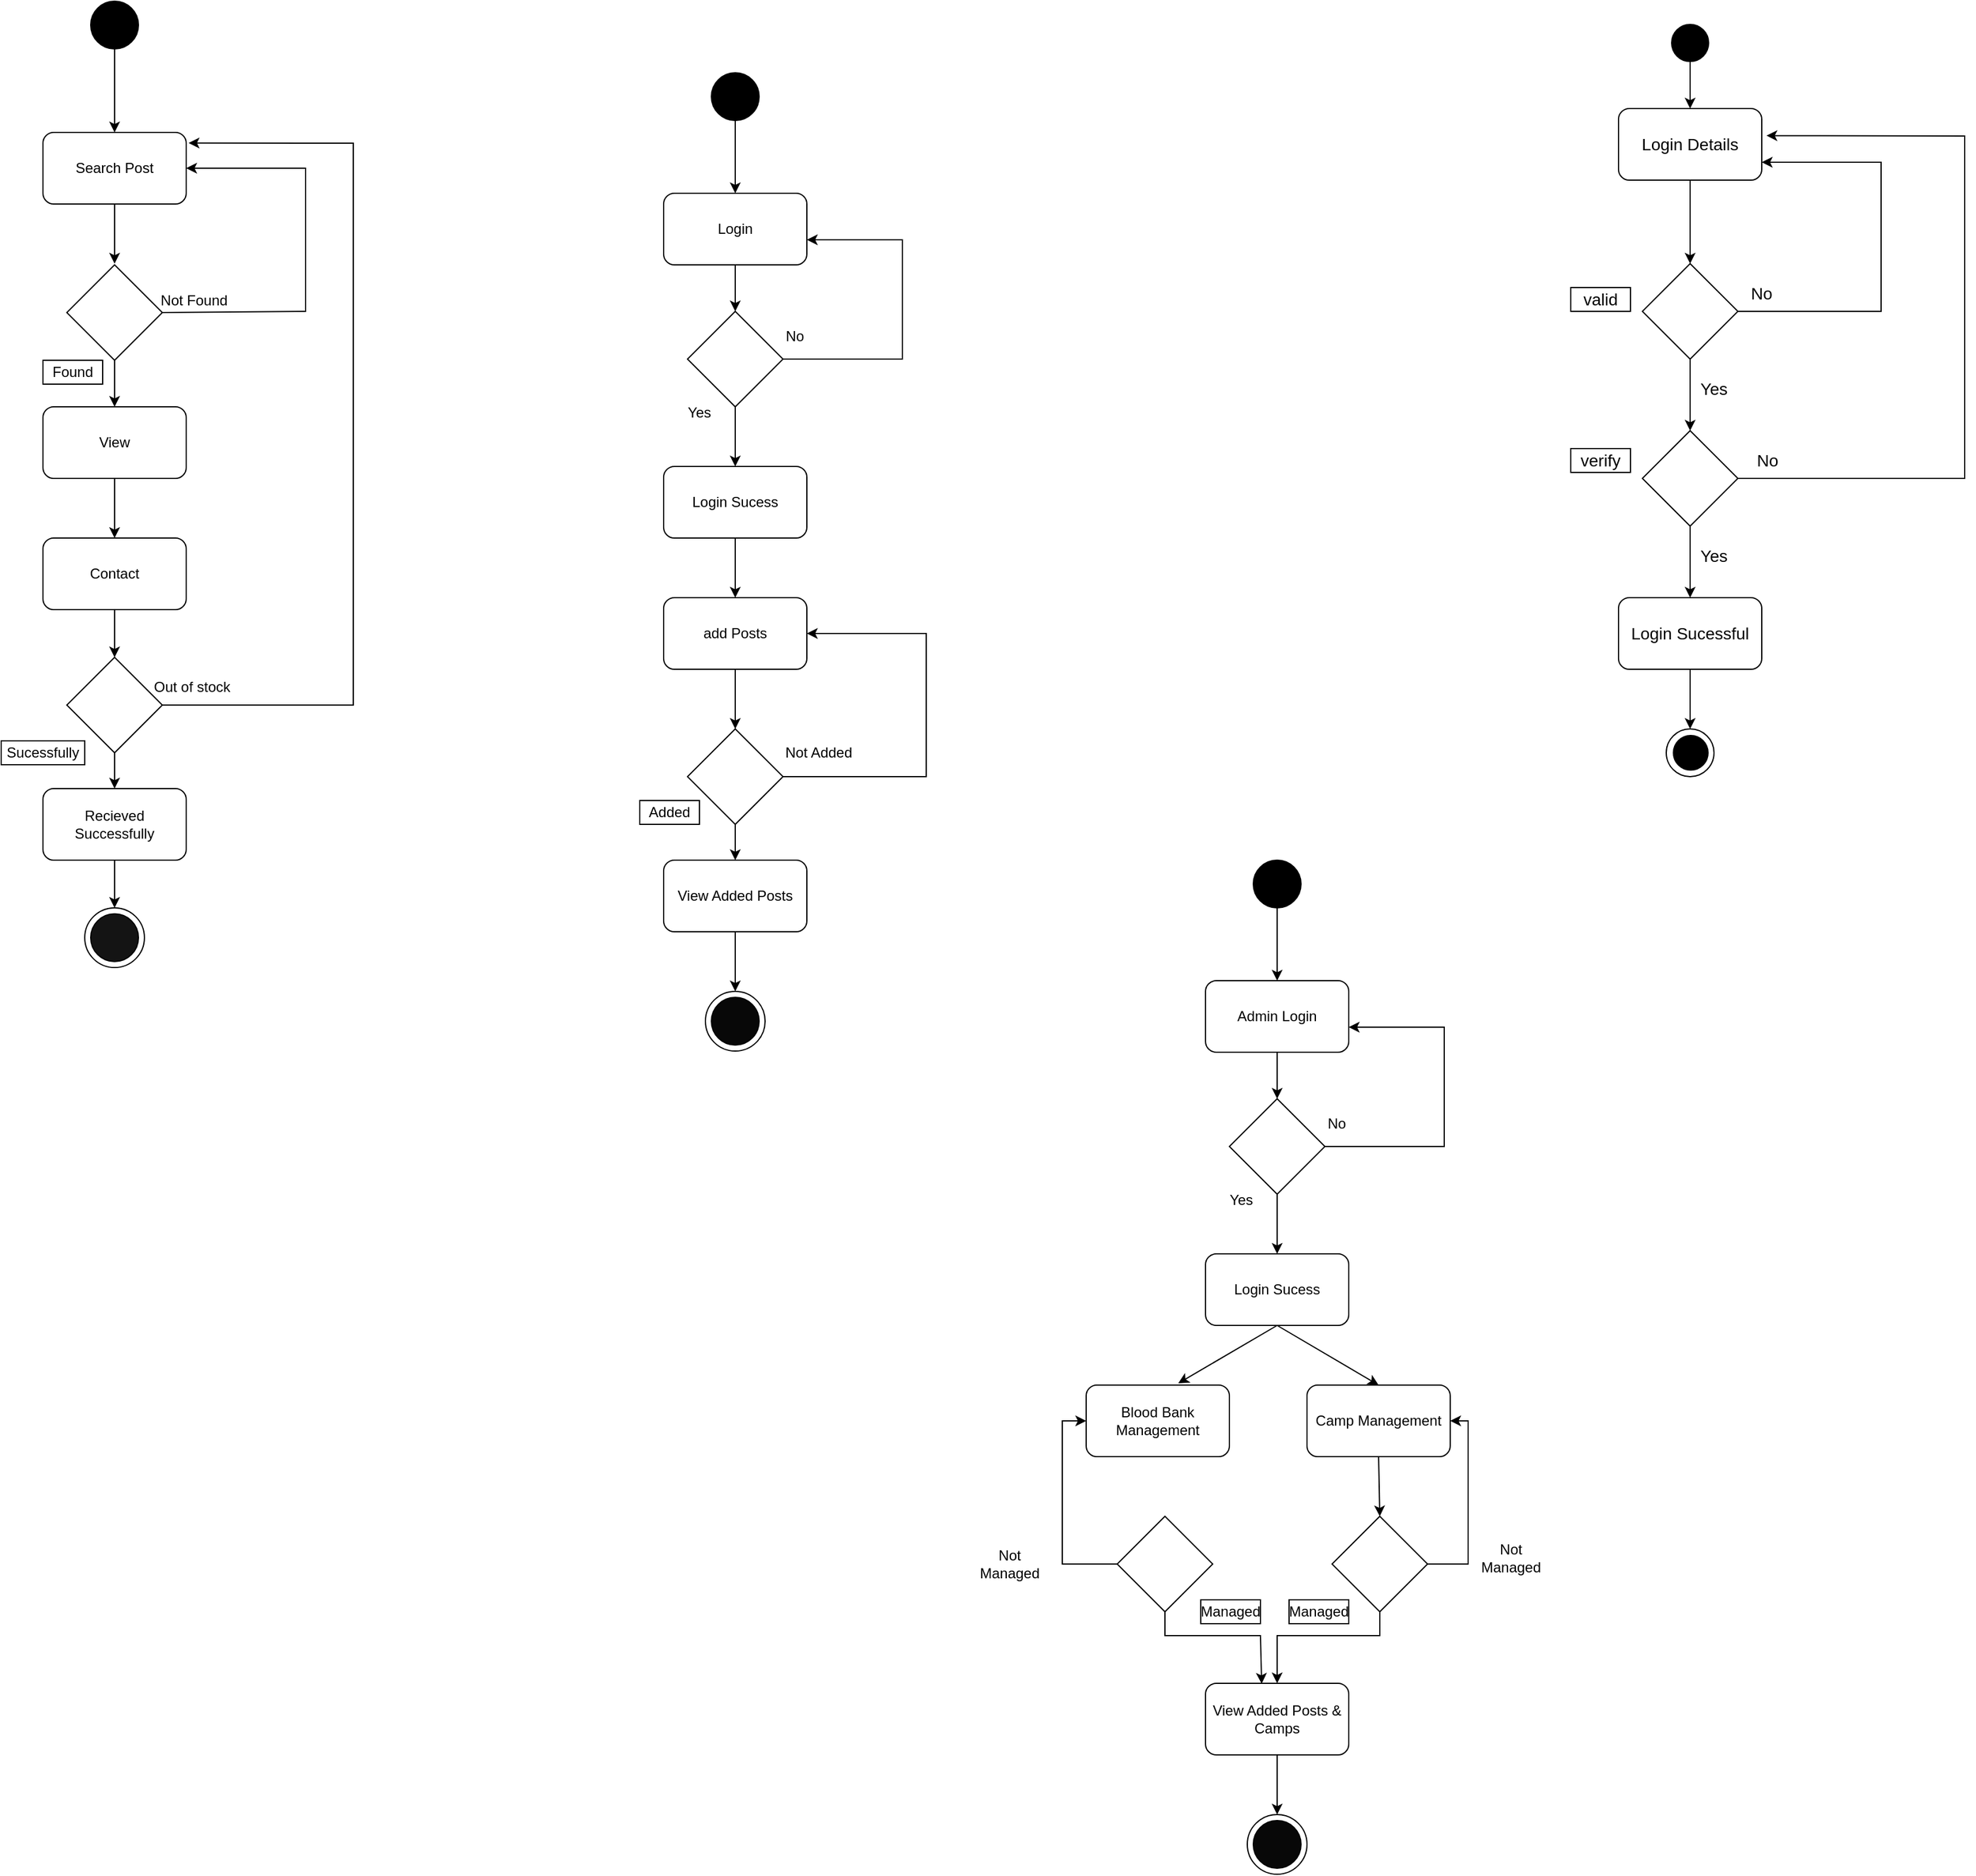 <mxfile version="21.6.5" type="device">
  <diagram name="Page-1" id="GcflGm3B8skS_2FgaHAI">
    <mxGraphModel dx="2987" dy="121" grid="1" gridSize="10" guides="1" tooltips="1" connect="1" arrows="1" fold="1" page="1" pageScale="1" pageWidth="827" pageHeight="1169" math="0" shadow="0">
      <root>
        <mxCell id="0" />
        <mxCell id="1" parent="0" />
        <mxCell id="UKy-RAXXKTXEw6ujRn6q-1" value="&lt;font style=&quot;font-size: 14px;&quot;&gt;Login Details&lt;/font&gt;" style="rounded=1;whiteSpace=wrap;html=1;" parent="1" vertex="1">
          <mxGeometry x="780" y="1750" width="120" height="60" as="geometry" />
        </mxCell>
        <mxCell id="UKy-RAXXKTXEw6ujRn6q-2" value="" style="rhombus;whiteSpace=wrap;html=1;" parent="1" vertex="1">
          <mxGeometry x="800" y="1880" width="80" height="80" as="geometry" />
        </mxCell>
        <mxCell id="UKy-RAXXKTXEw6ujRn6q-3" value="" style="rhombus;whiteSpace=wrap;html=1;" parent="1" vertex="1">
          <mxGeometry x="800" y="2020" width="80" height="80" as="geometry" />
        </mxCell>
        <mxCell id="UKy-RAXXKTXEw6ujRn6q-4" value="&lt;font style=&quot;font-size: 14px;&quot;&gt;Login Sucessful&lt;/font&gt;" style="rounded=1;whiteSpace=wrap;html=1;" parent="1" vertex="1">
          <mxGeometry x="780" y="2160" width="120" height="60" as="geometry" />
        </mxCell>
        <mxCell id="UKy-RAXXKTXEw6ujRn6q-5" value="" style="strokeWidth=2;html=1;shape=mxgraph.flowchart.start_2;whiteSpace=wrap;fillColor=#000000;" parent="1" vertex="1">
          <mxGeometry x="825" y="1680" width="30" height="30" as="geometry" />
        </mxCell>
        <mxCell id="UKy-RAXXKTXEw6ujRn6q-6" value="" style="endArrow=classic;html=1;rounded=0;exitX=0.5;exitY=1;exitDx=0;exitDy=0;exitPerimeter=0;entryX=0.5;entryY=0;entryDx=0;entryDy=0;" parent="1" source="UKy-RAXXKTXEw6ujRn6q-5" target="UKy-RAXXKTXEw6ujRn6q-1" edge="1">
          <mxGeometry width="50" height="50" relative="1" as="geometry">
            <mxPoint x="760" y="1910" as="sourcePoint" />
            <mxPoint x="810" y="1860" as="targetPoint" />
          </mxGeometry>
        </mxCell>
        <mxCell id="UKy-RAXXKTXEw6ujRn6q-7" value="" style="endArrow=classic;html=1;rounded=0;exitX=0.5;exitY=1;exitDx=0;exitDy=0;entryX=0.5;entryY=0;entryDx=0;entryDy=0;" parent="1" source="UKy-RAXXKTXEw6ujRn6q-1" target="UKy-RAXXKTXEw6ujRn6q-2" edge="1">
          <mxGeometry width="50" height="50" relative="1" as="geometry">
            <mxPoint x="760" y="1870" as="sourcePoint" />
            <mxPoint x="810" y="1820" as="targetPoint" />
          </mxGeometry>
        </mxCell>
        <mxCell id="UKy-RAXXKTXEw6ujRn6q-8" value="" style="endArrow=classic;html=1;rounded=0;exitX=0.5;exitY=1;exitDx=0;exitDy=0;entryX=0.5;entryY=0;entryDx=0;entryDy=0;" parent="1" source="UKy-RAXXKTXEw6ujRn6q-2" target="UKy-RAXXKTXEw6ujRn6q-3" edge="1">
          <mxGeometry width="50" height="50" relative="1" as="geometry">
            <mxPoint x="760" y="1870" as="sourcePoint" />
            <mxPoint x="810" y="1820" as="targetPoint" />
          </mxGeometry>
        </mxCell>
        <mxCell id="UKy-RAXXKTXEw6ujRn6q-9" value="" style="endArrow=classic;html=1;rounded=0;entryX=0.5;entryY=0;entryDx=0;entryDy=0;exitX=0.5;exitY=1;exitDx=0;exitDy=0;" parent="1" source="UKy-RAXXKTXEw6ujRn6q-3" target="UKy-RAXXKTXEw6ujRn6q-4" edge="1">
          <mxGeometry width="50" height="50" relative="1" as="geometry">
            <mxPoint x="760" y="2080" as="sourcePoint" />
            <mxPoint x="810" y="2030" as="targetPoint" />
          </mxGeometry>
        </mxCell>
        <mxCell id="UKy-RAXXKTXEw6ujRn6q-10" value="" style="ellipse;whiteSpace=wrap;html=1;aspect=fixed;" parent="1" vertex="1">
          <mxGeometry x="820" y="2270" width="40" height="40" as="geometry" />
        </mxCell>
        <mxCell id="UKy-RAXXKTXEw6ujRn6q-11" value="" style="endArrow=classic;html=1;rounded=0;exitX=0.5;exitY=1;exitDx=0;exitDy=0;entryX=0.5;entryY=0;entryDx=0;entryDy=0;" parent="1" source="UKy-RAXXKTXEw6ujRn6q-4" target="UKy-RAXXKTXEw6ujRn6q-10" edge="1">
          <mxGeometry width="50" height="50" relative="1" as="geometry">
            <mxPoint x="1100" y="2230" as="sourcePoint" />
            <mxPoint x="1150" y="2180" as="targetPoint" />
          </mxGeometry>
        </mxCell>
        <mxCell id="UKy-RAXXKTXEw6ujRn6q-12" value="" style="ellipse;shape=doubleEllipse;whiteSpace=wrap;html=1;aspect=fixed;fillColor=#000000;" parent="1" vertex="1">
          <mxGeometry x="826" y="2275.5" width="29" height="29" as="geometry" />
        </mxCell>
        <mxCell id="UKy-RAXXKTXEw6ujRn6q-13" value="&lt;font style=&quot;font-size: 14px;&quot;&gt;No&lt;/font&gt;" style="text;html=1;strokeColor=none;fillColor=none;align=center;verticalAlign=middle;whiteSpace=wrap;rounded=0;" parent="1" vertex="1">
          <mxGeometry x="870" y="1890" width="60" height="30" as="geometry" />
        </mxCell>
        <mxCell id="UKy-RAXXKTXEw6ujRn6q-14" value="&lt;font style=&quot;font-size: 14px;&quot;&gt;No&lt;/font&gt;" style="text;html=1;strokeColor=none;fillColor=none;align=center;verticalAlign=middle;whiteSpace=wrap;rounded=0;" parent="1" vertex="1">
          <mxGeometry x="875" y="2030" width="60" height="30" as="geometry" />
        </mxCell>
        <mxCell id="UKy-RAXXKTXEw6ujRn6q-15" value="&lt;font style=&quot;font-size: 14px;&quot;&gt;Yes&lt;/font&gt;" style="text;html=1;strokeColor=none;fillColor=none;align=center;verticalAlign=middle;whiteSpace=wrap;rounded=0;" parent="1" vertex="1">
          <mxGeometry x="830" y="2110" width="60" height="30" as="geometry" />
        </mxCell>
        <mxCell id="UKy-RAXXKTXEw6ujRn6q-16" value="" style="endArrow=classic;html=1;rounded=0;exitX=1;exitY=0.5;exitDx=0;exitDy=0;entryX=1;entryY=0.75;entryDx=0;entryDy=0;" parent="1" source="UKy-RAXXKTXEw6ujRn6q-2" target="UKy-RAXXKTXEw6ujRn6q-1" edge="1">
          <mxGeometry width="50" height="50" relative="1" as="geometry">
            <mxPoint x="1020" y="1950" as="sourcePoint" />
            <mxPoint x="900" y="1780" as="targetPoint" />
            <Array as="points">
              <mxPoint x="1000" y="1920" />
              <mxPoint x="1000" y="1795" />
            </Array>
          </mxGeometry>
        </mxCell>
        <mxCell id="UKy-RAXXKTXEw6ujRn6q-17" value="" style="endArrow=classic;html=1;rounded=0;exitX=1;exitY=0.5;exitDx=0;exitDy=0;entryX=1.033;entryY=0.378;entryDx=0;entryDy=0;entryPerimeter=0;" parent="1" source="UKy-RAXXKTXEw6ujRn6q-3" target="UKy-RAXXKTXEw6ujRn6q-1" edge="1">
          <mxGeometry width="50" height="50" relative="1" as="geometry">
            <mxPoint x="1020" y="1950" as="sourcePoint" />
            <mxPoint x="1070" y="1760" as="targetPoint" />
            <Array as="points">
              <mxPoint x="1070" y="2060" />
              <mxPoint x="1070" y="1773" />
            </Array>
          </mxGeometry>
        </mxCell>
        <mxCell id="UKy-RAXXKTXEw6ujRn6q-18" value="&lt;font style=&quot;font-size: 14px;&quot;&gt;verify&lt;/font&gt;" style="rounded=0;whiteSpace=wrap;html=1;" parent="1" vertex="1">
          <mxGeometry x="740" y="2035" width="50" height="20" as="geometry" />
        </mxCell>
        <mxCell id="UKy-RAXXKTXEw6ujRn6q-19" style="edgeStyle=orthogonalEdgeStyle;rounded=0;orthogonalLoop=1;jettySize=auto;html=1;exitX=0.5;exitY=1;exitDx=0;exitDy=0;" parent="1" edge="1">
          <mxGeometry relative="1" as="geometry">
            <mxPoint x="765" y="1920" as="sourcePoint" />
            <mxPoint x="765" y="1920" as="targetPoint" />
          </mxGeometry>
        </mxCell>
        <mxCell id="UKy-RAXXKTXEw6ujRn6q-20" value="&lt;font style=&quot;font-size: 14px;&quot;&gt;valid&lt;/font&gt;" style="rounded=0;whiteSpace=wrap;html=1;" parent="1" vertex="1">
          <mxGeometry x="740" y="1900" width="50" height="20" as="geometry" />
        </mxCell>
        <mxCell id="UKy-RAXXKTXEw6ujRn6q-21" value="&lt;font style=&quot;font-size: 14px;&quot;&gt;Yes&lt;/font&gt;" style="text;html=1;strokeColor=none;fillColor=none;align=center;verticalAlign=middle;whiteSpace=wrap;rounded=0;" parent="1" vertex="1">
          <mxGeometry x="830" y="1970" width="60" height="30" as="geometry" />
        </mxCell>
        <mxCell id="UKy-RAXXKTXEw6ujRn6q-22" value="" style="ellipse;whiteSpace=wrap;html=1;aspect=fixed;fillColor=#000000;" parent="1" vertex="1">
          <mxGeometry x="-500" y="1660" width="40" height="40" as="geometry" />
        </mxCell>
        <mxCell id="UKy-RAXXKTXEw6ujRn6q-23" value="Search Post" style="rounded=1;whiteSpace=wrap;html=1;" parent="1" vertex="1">
          <mxGeometry x="-540" y="1770" width="120" height="60" as="geometry" />
        </mxCell>
        <mxCell id="UKy-RAXXKTXEw6ujRn6q-24" value="" style="rhombus;whiteSpace=wrap;html=1;" parent="1" vertex="1">
          <mxGeometry x="-520" y="1881" width="80" height="80" as="geometry" />
        </mxCell>
        <mxCell id="UKy-RAXXKTXEw6ujRn6q-25" value="View" style="rounded=1;whiteSpace=wrap;html=1;" parent="1" vertex="1">
          <mxGeometry x="-540" y="2000" width="120" height="60" as="geometry" />
        </mxCell>
        <mxCell id="UKy-RAXXKTXEw6ujRn6q-26" value="Recieved Successfully" style="rounded=1;whiteSpace=wrap;html=1;" parent="1" vertex="1">
          <mxGeometry x="-540" y="2320" width="120" height="60" as="geometry" />
        </mxCell>
        <mxCell id="UKy-RAXXKTXEw6ujRn6q-27" value="" style="endArrow=classic;html=1;rounded=0;exitX=0.5;exitY=1;exitDx=0;exitDy=0;entryX=0.5;entryY=0;entryDx=0;entryDy=0;entryPerimeter=0;" parent="1" source="UKy-RAXXKTXEw6ujRn6q-22" target="UKy-RAXXKTXEw6ujRn6q-23" edge="1">
          <mxGeometry width="50" height="50" relative="1" as="geometry">
            <mxPoint x="-330" y="1890" as="sourcePoint" />
            <mxPoint x="-280" y="1840" as="targetPoint" />
          </mxGeometry>
        </mxCell>
        <mxCell id="UKy-RAXXKTXEw6ujRn6q-28" value="" style="endArrow=classic;html=1;rounded=0;exitX=0.5;exitY=1;exitDx=0;exitDy=0;exitPerimeter=0;" parent="1" source="UKy-RAXXKTXEw6ujRn6q-23" edge="1">
          <mxGeometry width="50" height="50" relative="1" as="geometry">
            <mxPoint x="-330" y="1890" as="sourcePoint" />
            <mxPoint x="-480" y="1880" as="targetPoint" />
          </mxGeometry>
        </mxCell>
        <mxCell id="UKy-RAXXKTXEw6ujRn6q-29" value="" style="endArrow=classic;html=1;rounded=0;exitX=0.5;exitY=1;exitDx=0;exitDy=0;entryX=0.5;entryY=0;entryDx=0;entryDy=0;" parent="1" source="UKy-RAXXKTXEw6ujRn6q-24" target="UKy-RAXXKTXEw6ujRn6q-25" edge="1">
          <mxGeometry width="50" height="50" relative="1" as="geometry">
            <mxPoint x="-330" y="2050" as="sourcePoint" />
            <mxPoint x="-480" y="1996" as="targetPoint" />
          </mxGeometry>
        </mxCell>
        <mxCell id="UKy-RAXXKTXEw6ujRn6q-30" value="" style="endArrow=classic;html=1;rounded=0;exitX=1;exitY=0.5;exitDx=0;exitDy=0;entryX=1;entryY=0.5;entryDx=0;entryDy=0;" parent="1" source="UKy-RAXXKTXEw6ujRn6q-24" target="UKy-RAXXKTXEw6ujRn6q-23" edge="1">
          <mxGeometry width="50" height="50" relative="1" as="geometry">
            <mxPoint x="-590" y="2020" as="sourcePoint" />
            <mxPoint x="-320" y="1800" as="targetPoint" />
            <Array as="points">
              <mxPoint x="-320" y="1920" />
              <mxPoint x="-320" y="1800" />
            </Array>
          </mxGeometry>
        </mxCell>
        <mxCell id="UKy-RAXXKTXEw6ujRn6q-31" value="&amp;nbsp;Not Found" style="text;html=1;strokeColor=none;fillColor=none;align=center;verticalAlign=middle;whiteSpace=wrap;rounded=0;" parent="1" vertex="1">
          <mxGeometry x="-450" y="1895.5" width="70" height="30" as="geometry" />
        </mxCell>
        <mxCell id="UKy-RAXXKTXEw6ujRn6q-32" value="" style="endArrow=classic;html=1;rounded=0;entryX=0.5;entryY=0;entryDx=0;entryDy=0;exitX=0.5;exitY=1;exitDx=0;exitDy=0;" parent="1" source="UKy-RAXXKTXEw6ujRn6q-25" target="UKy-RAXXKTXEw6ujRn6q-34" edge="1">
          <mxGeometry width="50" height="50" relative="1" as="geometry">
            <mxPoint x="-170" y="2090" as="sourcePoint" />
            <mxPoint x="-440" y="1950" as="targetPoint" />
          </mxGeometry>
        </mxCell>
        <mxCell id="UKy-RAXXKTXEw6ujRn6q-33" value="" style="endArrow=classic;html=1;rounded=0;exitX=0.5;exitY=1;exitDx=0;exitDy=0;entryX=0.5;entryY=0;entryDx=0;entryDy=0;" parent="1" source="UKy-RAXXKTXEw6ujRn6q-34" target="UKy-RAXXKTXEw6ujRn6q-35" edge="1">
          <mxGeometry width="50" height="50" relative="1" as="geometry">
            <mxPoint x="-440" y="2250" as="sourcePoint" />
            <mxPoint x="-390" y="2200" as="targetPoint" />
          </mxGeometry>
        </mxCell>
        <mxCell id="UKy-RAXXKTXEw6ujRn6q-34" value="Contact" style="rounded=1;whiteSpace=wrap;html=1;" parent="1" vertex="1">
          <mxGeometry x="-540" y="2110" width="120" height="60" as="geometry" />
        </mxCell>
        <mxCell id="UKy-RAXXKTXEw6ujRn6q-35" value="" style="rhombus;whiteSpace=wrap;html=1;" parent="1" vertex="1">
          <mxGeometry x="-520" y="2210" width="80" height="80" as="geometry" />
        </mxCell>
        <mxCell id="UKy-RAXXKTXEw6ujRn6q-36" value="" style="endArrow=classic;html=1;rounded=0;exitX=1;exitY=0.5;exitDx=0;exitDy=0;entryX=1.017;entryY=0.147;entryDx=0;entryDy=0;entryPerimeter=0;" parent="1" source="UKy-RAXXKTXEw6ujRn6q-35" target="UKy-RAXXKTXEw6ujRn6q-23" edge="1">
          <mxGeometry width="50" height="50" relative="1" as="geometry">
            <mxPoint x="-430" y="2210" as="sourcePoint" />
            <mxPoint x="-280" y="1780" as="targetPoint" />
            <Array as="points">
              <mxPoint x="-280" y="2250" />
              <mxPoint x="-280" y="1779" />
            </Array>
          </mxGeometry>
        </mxCell>
        <mxCell id="UKy-RAXXKTXEw6ujRn6q-37" value="Out of stock" style="text;html=1;strokeColor=none;fillColor=none;align=center;verticalAlign=middle;whiteSpace=wrap;rounded=0;" parent="1" vertex="1">
          <mxGeometry x="-450" y="2220" width="70" height="30" as="geometry" />
        </mxCell>
        <mxCell id="UKy-RAXXKTXEw6ujRn6q-38" value="" style="endArrow=classic;html=1;rounded=0;exitX=0.5;exitY=1;exitDx=0;exitDy=0;entryX=0.5;entryY=0;entryDx=0;entryDy=0;" parent="1" source="UKy-RAXXKTXEw6ujRn6q-35" target="UKy-RAXXKTXEw6ujRn6q-26" edge="1">
          <mxGeometry width="50" height="50" relative="1" as="geometry">
            <mxPoint x="-450" y="2310" as="sourcePoint" />
            <mxPoint x="-400" y="2260" as="targetPoint" />
          </mxGeometry>
        </mxCell>
        <mxCell id="UKy-RAXXKTXEw6ujRn6q-39" value="" style="ellipse;whiteSpace=wrap;html=1;aspect=fixed;" parent="1" vertex="1">
          <mxGeometry x="-505" y="2420" width="50" height="50" as="geometry" />
        </mxCell>
        <mxCell id="UKy-RAXXKTXEw6ujRn6q-40" value="" style="ellipse;whiteSpace=wrap;html=1;aspect=fixed;fillColor=#141414;" parent="1" vertex="1">
          <mxGeometry x="-500" y="2425" width="40" height="40" as="geometry" />
        </mxCell>
        <mxCell id="UKy-RAXXKTXEw6ujRn6q-41" value="" style="endArrow=classic;html=1;rounded=0;exitX=0.5;exitY=1;exitDx=0;exitDy=0;entryX=0.5;entryY=0;entryDx=0;entryDy=0;" parent="1" source="UKy-RAXXKTXEw6ujRn6q-26" target="UKy-RAXXKTXEw6ujRn6q-39" edge="1">
          <mxGeometry width="50" height="50" relative="1" as="geometry">
            <mxPoint x="-430" y="2280" as="sourcePoint" />
            <mxPoint x="-380" y="2230" as="targetPoint" />
          </mxGeometry>
        </mxCell>
        <mxCell id="UKy-RAXXKTXEw6ujRn6q-42" value="Found" style="rounded=0;whiteSpace=wrap;html=1;" parent="1" vertex="1">
          <mxGeometry x="-540" y="1961" width="50" height="20" as="geometry" />
        </mxCell>
        <mxCell id="UKy-RAXXKTXEw6ujRn6q-43" value="Sucessfully" style="rounded=0;whiteSpace=wrap;html=1;" parent="1" vertex="1">
          <mxGeometry x="-575" y="2280" width="70" height="20" as="geometry" />
        </mxCell>
        <mxCell id="UKy-RAXXKTXEw6ujRn6q-44" value="" style="ellipse;whiteSpace=wrap;html=1;aspect=fixed;fillColor=#000000;" parent="1" vertex="1">
          <mxGeometry x="20" y="1720" width="40" height="40" as="geometry" />
        </mxCell>
        <mxCell id="UKy-RAXXKTXEw6ujRn6q-45" value="Login" style="rounded=1;whiteSpace=wrap;html=1;" parent="1" vertex="1">
          <mxGeometry x="-20" y="1821" width="120" height="60" as="geometry" />
        </mxCell>
        <mxCell id="UKy-RAXXKTXEw6ujRn6q-46" value="" style="endArrow=classic;html=1;rounded=0;exitX=0.5;exitY=1;exitDx=0;exitDy=0;entryX=0.5;entryY=0;entryDx=0;entryDy=0;" parent="1" source="UKy-RAXXKTXEw6ujRn6q-44" target="UKy-RAXXKTXEw6ujRn6q-45" edge="1">
          <mxGeometry width="50" height="50" relative="1" as="geometry">
            <mxPoint x="-280" y="2090" as="sourcePoint" />
            <mxPoint x="40" y="1800" as="targetPoint" />
          </mxGeometry>
        </mxCell>
        <mxCell id="UKy-RAXXKTXEw6ujRn6q-47" value="" style="rhombus;whiteSpace=wrap;html=1;" parent="1" vertex="1">
          <mxGeometry y="1920" width="80" height="80" as="geometry" />
        </mxCell>
        <mxCell id="UKy-RAXXKTXEw6ujRn6q-48" value="" style="endArrow=classic;html=1;rounded=0;exitX=0.5;exitY=1;exitDx=0;exitDy=0;entryX=0.5;entryY=0;entryDx=0;entryDy=0;" parent="1" source="UKy-RAXXKTXEw6ujRn6q-45" target="UKy-RAXXKTXEw6ujRn6q-47" edge="1">
          <mxGeometry width="50" height="50" relative="1" as="geometry">
            <mxPoint x="-90" y="1960" as="sourcePoint" />
            <mxPoint x="-230" y="2040" as="targetPoint" />
          </mxGeometry>
        </mxCell>
        <mxCell id="UKy-RAXXKTXEw6ujRn6q-49" value="" style="endArrow=classic;html=1;rounded=0;exitX=1;exitY=0.5;exitDx=0;exitDy=0;" parent="1" source="UKy-RAXXKTXEw6ujRn6q-47" edge="1">
          <mxGeometry width="50" height="50" relative="1" as="geometry">
            <mxPoint x="-280" y="2090" as="sourcePoint" />
            <mxPoint x="100" y="1860" as="targetPoint" />
            <Array as="points">
              <mxPoint x="180" y="1960" />
              <mxPoint x="180" y="1860" />
            </Array>
          </mxGeometry>
        </mxCell>
        <mxCell id="UKy-RAXXKTXEw6ujRn6q-50" value="No" style="text;html=1;strokeColor=none;fillColor=none;align=center;verticalAlign=middle;whiteSpace=wrap;rounded=0;" parent="1" vertex="1">
          <mxGeometry x="60" y="1925.5" width="60" height="30" as="geometry" />
        </mxCell>
        <mxCell id="UKy-RAXXKTXEw6ujRn6q-51" value="Login Sucess" style="rounded=1;whiteSpace=wrap;html=1;" parent="1" vertex="1">
          <mxGeometry x="-20" y="2050" width="120" height="60" as="geometry" />
        </mxCell>
        <mxCell id="UKy-RAXXKTXEw6ujRn6q-52" value="" style="endArrow=classic;html=1;rounded=0;exitX=0.5;exitY=1;exitDx=0;exitDy=0;entryX=0.5;entryY=0;entryDx=0;entryDy=0;" parent="1" source="UKy-RAXXKTXEw6ujRn6q-47" target="UKy-RAXXKTXEw6ujRn6q-51" edge="1">
          <mxGeometry width="50" height="50" relative="1" as="geometry">
            <mxPoint x="-30" y="2080" as="sourcePoint" />
            <mxPoint x="20" y="2030" as="targetPoint" />
          </mxGeometry>
        </mxCell>
        <mxCell id="UKy-RAXXKTXEw6ujRn6q-53" value="Yes" style="text;html=1;strokeColor=none;fillColor=none;align=center;verticalAlign=middle;whiteSpace=wrap;rounded=0;" parent="1" vertex="1">
          <mxGeometry x="-20" y="1990" width="60" height="30" as="geometry" />
        </mxCell>
        <mxCell id="UKy-RAXXKTXEw6ujRn6q-54" value="add Posts" style="rounded=1;whiteSpace=wrap;html=1;" parent="1" vertex="1">
          <mxGeometry x="-20" y="2160" width="120" height="60" as="geometry" />
        </mxCell>
        <mxCell id="UKy-RAXXKTXEw6ujRn6q-55" value="" style="endArrow=classic;html=1;rounded=0;exitX=0.5;exitY=1;exitDx=0;exitDy=0;entryX=0.5;entryY=0;entryDx=0;entryDy=0;" parent="1" source="UKy-RAXXKTXEw6ujRn6q-51" target="UKy-RAXXKTXEw6ujRn6q-54" edge="1">
          <mxGeometry width="50" height="50" relative="1" as="geometry">
            <mxPoint x="260" y="2160" as="sourcePoint" />
            <mxPoint x="310" y="2110" as="targetPoint" />
          </mxGeometry>
        </mxCell>
        <mxCell id="UKy-RAXXKTXEw6ujRn6q-56" value="" style="rhombus;whiteSpace=wrap;html=1;" parent="1" vertex="1">
          <mxGeometry y="2270" width="80" height="80" as="geometry" />
        </mxCell>
        <mxCell id="UKy-RAXXKTXEw6ujRn6q-57" value="" style="endArrow=classic;html=1;rounded=0;exitX=0.5;exitY=1;exitDx=0;exitDy=0;entryX=0.5;entryY=0;entryDx=0;entryDy=0;" parent="1" source="UKy-RAXXKTXEw6ujRn6q-54" target="UKy-RAXXKTXEw6ujRn6q-56" edge="1">
          <mxGeometry width="50" height="50" relative="1" as="geometry">
            <mxPoint x="260" y="2160" as="sourcePoint" />
            <mxPoint x="310" y="2110" as="targetPoint" />
          </mxGeometry>
        </mxCell>
        <mxCell id="UKy-RAXXKTXEw6ujRn6q-58" value="" style="endArrow=classic;html=1;rounded=0;exitX=1;exitY=0.5;exitDx=0;exitDy=0;entryX=1;entryY=0.5;entryDx=0;entryDy=0;" parent="1" source="UKy-RAXXKTXEw6ujRn6q-56" target="UKy-RAXXKTXEw6ujRn6q-54" edge="1">
          <mxGeometry width="50" height="50" relative="1" as="geometry">
            <mxPoint x="260" y="2160" as="sourcePoint" />
            <mxPoint x="200" y="2190" as="targetPoint" />
            <Array as="points">
              <mxPoint x="200" y="2310" />
              <mxPoint x="200" y="2190" />
            </Array>
          </mxGeometry>
        </mxCell>
        <mxCell id="UKy-RAXXKTXEw6ujRn6q-59" value="Not Added" style="text;html=1;strokeColor=none;fillColor=none;align=center;verticalAlign=middle;whiteSpace=wrap;rounded=0;" parent="1" vertex="1">
          <mxGeometry x="80" y="2275" width="60" height="30" as="geometry" />
        </mxCell>
        <mxCell id="UKy-RAXXKTXEw6ujRn6q-60" value="Added" style="rounded=0;whiteSpace=wrap;html=1;" parent="1" vertex="1">
          <mxGeometry x="-40" y="2330" width="50" height="20" as="geometry" />
        </mxCell>
        <mxCell id="UKy-RAXXKTXEw6ujRn6q-61" value="View Added Posts" style="rounded=1;whiteSpace=wrap;html=1;" parent="1" vertex="1">
          <mxGeometry x="-20" y="2380" width="120" height="60" as="geometry" />
        </mxCell>
        <mxCell id="UKy-RAXXKTXEw6ujRn6q-62" value="" style="endArrow=classic;html=1;rounded=0;exitX=0.5;exitY=1;exitDx=0;exitDy=0;entryX=0.5;entryY=0;entryDx=0;entryDy=0;" parent="1" source="UKy-RAXXKTXEw6ujRn6q-56" target="UKy-RAXXKTXEw6ujRn6q-61" edge="1">
          <mxGeometry width="50" height="50" relative="1" as="geometry">
            <mxPoint x="260" y="2190" as="sourcePoint" />
            <mxPoint x="310" y="2140" as="targetPoint" />
          </mxGeometry>
        </mxCell>
        <mxCell id="UKy-RAXXKTXEw6ujRn6q-63" value="" style="ellipse;whiteSpace=wrap;html=1;aspect=fixed;" parent="1" vertex="1">
          <mxGeometry x="15" y="2490" width="50" height="50" as="geometry" />
        </mxCell>
        <mxCell id="UKy-RAXXKTXEw6ujRn6q-64" value="" style="ellipse;whiteSpace=wrap;html=1;aspect=fixed;fillColor=#080808;" parent="1" vertex="1">
          <mxGeometry x="20" y="2495" width="40" height="40" as="geometry" />
        </mxCell>
        <mxCell id="UKy-RAXXKTXEw6ujRn6q-65" value="" style="endArrow=classic;html=1;rounded=0;exitX=0.5;exitY=1;exitDx=0;exitDy=0;entryX=0.5;entryY=0;entryDx=0;entryDy=0;" parent="1" source="UKy-RAXXKTXEw6ujRn6q-61" target="UKy-RAXXKTXEw6ujRn6q-63" edge="1">
          <mxGeometry width="50" height="50" relative="1" as="geometry">
            <mxPoint x="260" y="2550" as="sourcePoint" />
            <mxPoint x="310" y="2500" as="targetPoint" />
          </mxGeometry>
        </mxCell>
        <mxCell id="UKy-RAXXKTXEw6ujRn6q-66" value="" style="ellipse;whiteSpace=wrap;html=1;aspect=fixed;fillColor=#000000;" parent="1" vertex="1">
          <mxGeometry x="474" y="2380" width="40" height="40" as="geometry" />
        </mxCell>
        <mxCell id="UKy-RAXXKTXEw6ujRn6q-67" value="Admin Login" style="rounded=1;whiteSpace=wrap;html=1;" parent="1" vertex="1">
          <mxGeometry x="434" y="2481" width="120" height="60" as="geometry" />
        </mxCell>
        <mxCell id="UKy-RAXXKTXEw6ujRn6q-68" value="" style="endArrow=classic;html=1;rounded=0;exitX=0.5;exitY=1;exitDx=0;exitDy=0;entryX=0.5;entryY=0;entryDx=0;entryDy=0;" parent="1" source="UKy-RAXXKTXEw6ujRn6q-66" target="UKy-RAXXKTXEw6ujRn6q-67" edge="1">
          <mxGeometry width="50" height="50" relative="1" as="geometry">
            <mxPoint x="174" y="2750" as="sourcePoint" />
            <mxPoint x="494" y="2460" as="targetPoint" />
          </mxGeometry>
        </mxCell>
        <mxCell id="UKy-RAXXKTXEw6ujRn6q-69" value="" style="rhombus;whiteSpace=wrap;html=1;" parent="1" vertex="1">
          <mxGeometry x="454" y="2580" width="80" height="80" as="geometry" />
        </mxCell>
        <mxCell id="UKy-RAXXKTXEw6ujRn6q-70" value="" style="endArrow=classic;html=1;rounded=0;exitX=0.5;exitY=1;exitDx=0;exitDy=0;entryX=0.5;entryY=0;entryDx=0;entryDy=0;" parent="1" source="UKy-RAXXKTXEw6ujRn6q-67" target="UKy-RAXXKTXEw6ujRn6q-69" edge="1">
          <mxGeometry width="50" height="50" relative="1" as="geometry">
            <mxPoint x="364" y="2620" as="sourcePoint" />
            <mxPoint x="224" y="2700" as="targetPoint" />
          </mxGeometry>
        </mxCell>
        <mxCell id="UKy-RAXXKTXEw6ujRn6q-71" value="" style="endArrow=classic;html=1;rounded=0;exitX=1;exitY=0.5;exitDx=0;exitDy=0;" parent="1" source="UKy-RAXXKTXEw6ujRn6q-69" edge="1">
          <mxGeometry width="50" height="50" relative="1" as="geometry">
            <mxPoint x="174" y="2750" as="sourcePoint" />
            <mxPoint x="554" y="2520" as="targetPoint" />
            <Array as="points">
              <mxPoint x="634" y="2620" />
              <mxPoint x="634" y="2520" />
            </Array>
          </mxGeometry>
        </mxCell>
        <mxCell id="UKy-RAXXKTXEw6ujRn6q-72" value="No" style="text;html=1;strokeColor=none;fillColor=none;align=center;verticalAlign=middle;whiteSpace=wrap;rounded=0;" parent="1" vertex="1">
          <mxGeometry x="514" y="2585.5" width="60" height="30" as="geometry" />
        </mxCell>
        <mxCell id="UKy-RAXXKTXEw6ujRn6q-73" value="Login Sucess" style="rounded=1;whiteSpace=wrap;html=1;" parent="1" vertex="1">
          <mxGeometry x="434" y="2710" width="120" height="60" as="geometry" />
        </mxCell>
        <mxCell id="UKy-RAXXKTXEw6ujRn6q-74" value="" style="endArrow=classic;html=1;rounded=0;exitX=0.5;exitY=1;exitDx=0;exitDy=0;entryX=0.5;entryY=0;entryDx=0;entryDy=0;" parent="1" source="UKy-RAXXKTXEw6ujRn6q-69" target="UKy-RAXXKTXEw6ujRn6q-73" edge="1">
          <mxGeometry width="50" height="50" relative="1" as="geometry">
            <mxPoint x="424" y="2740" as="sourcePoint" />
            <mxPoint x="474" y="2690" as="targetPoint" />
          </mxGeometry>
        </mxCell>
        <mxCell id="UKy-RAXXKTXEw6ujRn6q-75" value="Yes" style="text;html=1;strokeColor=none;fillColor=none;align=center;verticalAlign=middle;whiteSpace=wrap;rounded=0;" parent="1" vertex="1">
          <mxGeometry x="434" y="2650" width="60" height="30" as="geometry" />
        </mxCell>
        <mxCell id="UKy-RAXXKTXEw6ujRn6q-76" value="Camp Management" style="rounded=1;whiteSpace=wrap;html=1;" parent="1" vertex="1">
          <mxGeometry x="519" y="2820" width="120" height="60" as="geometry" />
        </mxCell>
        <mxCell id="UKy-RAXXKTXEw6ujRn6q-77" value="" style="endArrow=classic;html=1;rounded=0;exitX=0.5;exitY=1;exitDx=0;exitDy=0;entryX=0.5;entryY=0;entryDx=0;entryDy=0;" parent="1" source="UKy-RAXXKTXEw6ujRn6q-73" target="UKy-RAXXKTXEw6ujRn6q-76" edge="1">
          <mxGeometry width="50" height="50" relative="1" as="geometry">
            <mxPoint x="714" y="2820" as="sourcePoint" />
            <mxPoint x="764" y="2770" as="targetPoint" />
          </mxGeometry>
        </mxCell>
        <mxCell id="UKy-RAXXKTXEw6ujRn6q-78" value="" style="rhombus;whiteSpace=wrap;html=1;" parent="1" vertex="1">
          <mxGeometry x="540" y="2930" width="80" height="80" as="geometry" />
        </mxCell>
        <mxCell id="UKy-RAXXKTXEw6ujRn6q-79" value="" style="endArrow=classic;html=1;rounded=0;exitX=0.5;exitY=1;exitDx=0;exitDy=0;entryX=0.5;entryY=0;entryDx=0;entryDy=0;" parent="1" source="UKy-RAXXKTXEw6ujRn6q-76" target="UKy-RAXXKTXEw6ujRn6q-78" edge="1">
          <mxGeometry width="50" height="50" relative="1" as="geometry">
            <mxPoint x="714" y="2820" as="sourcePoint" />
            <mxPoint x="764" y="2770" as="targetPoint" />
          </mxGeometry>
        </mxCell>
        <mxCell id="UKy-RAXXKTXEw6ujRn6q-80" value="" style="endArrow=classic;html=1;rounded=0;exitX=1;exitY=0.5;exitDx=0;exitDy=0;entryX=1;entryY=0.5;entryDx=0;entryDy=0;" parent="1" source="UKy-RAXXKTXEw6ujRn6q-78" target="UKy-RAXXKTXEw6ujRn6q-76" edge="1">
          <mxGeometry width="50" height="50" relative="1" as="geometry">
            <mxPoint x="714" y="2820" as="sourcePoint" />
            <mxPoint x="654" y="2850" as="targetPoint" />
            <Array as="points">
              <mxPoint x="654" y="2970" />
              <mxPoint x="654" y="2850" />
            </Array>
          </mxGeometry>
        </mxCell>
        <mxCell id="UKy-RAXXKTXEw6ujRn6q-81" value="Not Managed" style="text;html=1;strokeColor=none;fillColor=none;align=center;verticalAlign=middle;whiteSpace=wrap;rounded=0;" parent="1" vertex="1">
          <mxGeometry x="660" y="2950" width="60" height="30" as="geometry" />
        </mxCell>
        <mxCell id="UKy-RAXXKTXEw6ujRn6q-82" value="Managed" style="rounded=0;whiteSpace=wrap;html=1;" parent="1" vertex="1">
          <mxGeometry x="504" y="3000" width="50" height="20" as="geometry" />
        </mxCell>
        <mxCell id="UKy-RAXXKTXEw6ujRn6q-83" value="View Added Posts &amp;amp; Camps" style="rounded=1;whiteSpace=wrap;html=1;" parent="1" vertex="1">
          <mxGeometry x="434" y="3070" width="120" height="60" as="geometry" />
        </mxCell>
        <mxCell id="UKy-RAXXKTXEw6ujRn6q-84" value="" style="endArrow=classic;html=1;rounded=0;exitX=0.5;exitY=1;exitDx=0;exitDy=0;entryX=0.5;entryY=0;entryDx=0;entryDy=0;" parent="1" source="UKy-RAXXKTXEw6ujRn6q-78" target="UKy-RAXXKTXEw6ujRn6q-83" edge="1">
          <mxGeometry width="50" height="50" relative="1" as="geometry">
            <mxPoint x="714" y="2850" as="sourcePoint" />
            <mxPoint x="764" y="2800" as="targetPoint" />
            <Array as="points">
              <mxPoint x="580" y="3030" />
              <mxPoint x="494" y="3030" />
            </Array>
          </mxGeometry>
        </mxCell>
        <mxCell id="UKy-RAXXKTXEw6ujRn6q-85" value="" style="ellipse;whiteSpace=wrap;html=1;aspect=fixed;" parent="1" vertex="1">
          <mxGeometry x="469" y="3180" width="50" height="50" as="geometry" />
        </mxCell>
        <mxCell id="UKy-RAXXKTXEw6ujRn6q-86" value="" style="ellipse;whiteSpace=wrap;html=1;aspect=fixed;fillColor=#080808;" parent="1" vertex="1">
          <mxGeometry x="474" y="3185" width="40" height="40" as="geometry" />
        </mxCell>
        <mxCell id="UKy-RAXXKTXEw6ujRn6q-87" value="" style="endArrow=classic;html=1;rounded=0;exitX=0.5;exitY=1;exitDx=0;exitDy=0;entryX=0.5;entryY=0;entryDx=0;entryDy=0;" parent="1" source="UKy-RAXXKTXEw6ujRn6q-83" target="UKy-RAXXKTXEw6ujRn6q-85" edge="1">
          <mxGeometry width="50" height="50" relative="1" as="geometry">
            <mxPoint x="714" y="3210" as="sourcePoint" />
            <mxPoint x="764" y="3160" as="targetPoint" />
          </mxGeometry>
        </mxCell>
        <mxCell id="O_l5-SdKe9-oM9_lBMLu-1" value="Blood Bank Management" style="rounded=1;whiteSpace=wrap;html=1;" vertex="1" parent="1">
          <mxGeometry x="334" y="2820" width="120" height="60" as="geometry" />
        </mxCell>
        <mxCell id="O_l5-SdKe9-oM9_lBMLu-2" value="" style="endArrow=classic;html=1;rounded=0;exitX=0.5;exitY=1;exitDx=0;exitDy=0;entryX=0.643;entryY=-0.025;entryDx=0;entryDy=0;entryPerimeter=0;" edge="1" parent="1" source="UKy-RAXXKTXEw6ujRn6q-73" target="O_l5-SdKe9-oM9_lBMLu-1">
          <mxGeometry width="50" height="50" relative="1" as="geometry">
            <mxPoint x="504" y="2780" as="sourcePoint" />
            <mxPoint x="589" y="2830" as="targetPoint" />
          </mxGeometry>
        </mxCell>
        <mxCell id="O_l5-SdKe9-oM9_lBMLu-4" value="" style="rhombus;whiteSpace=wrap;html=1;" vertex="1" parent="1">
          <mxGeometry x="360" y="2930" width="80" height="80" as="geometry" />
        </mxCell>
        <mxCell id="O_l5-SdKe9-oM9_lBMLu-5" value="Not Managed" style="text;html=1;strokeColor=none;fillColor=none;align=center;verticalAlign=middle;whiteSpace=wrap;rounded=0;" vertex="1" parent="1">
          <mxGeometry x="240" y="2955" width="60" height="30" as="geometry" />
        </mxCell>
        <mxCell id="O_l5-SdKe9-oM9_lBMLu-6" value="Managed" style="rounded=0;whiteSpace=wrap;html=1;" vertex="1" parent="1">
          <mxGeometry x="430" y="3000" width="50" height="20" as="geometry" />
        </mxCell>
        <mxCell id="O_l5-SdKe9-oM9_lBMLu-7" value="" style="endArrow=classic;html=1;rounded=0;exitX=0;exitY=0.5;exitDx=0;exitDy=0;entryX=0;entryY=0.5;entryDx=0;entryDy=0;" edge="1" parent="1" source="O_l5-SdKe9-oM9_lBMLu-4" target="O_l5-SdKe9-oM9_lBMLu-1">
          <mxGeometry width="50" height="50" relative="1" as="geometry">
            <mxPoint x="280" y="2970" as="sourcePoint" />
            <mxPoint x="299" y="2850" as="targetPoint" />
            <Array as="points">
              <mxPoint x="314" y="2970" />
              <mxPoint x="314" y="2850" />
            </Array>
          </mxGeometry>
        </mxCell>
        <mxCell id="O_l5-SdKe9-oM9_lBMLu-8" value="" style="endArrow=classic;html=1;rounded=0;exitX=0.5;exitY=1;exitDx=0;exitDy=0;entryX=0.392;entryY=0.006;entryDx=0;entryDy=0;entryPerimeter=0;" edge="1" parent="1" source="O_l5-SdKe9-oM9_lBMLu-4" target="UKy-RAXXKTXEw6ujRn6q-83">
          <mxGeometry width="50" height="50" relative="1" as="geometry">
            <mxPoint x="590" y="3020" as="sourcePoint" />
            <mxPoint x="504" y="3080" as="targetPoint" />
            <Array as="points">
              <mxPoint x="400" y="3030" />
              <mxPoint x="480" y="3030" />
            </Array>
          </mxGeometry>
        </mxCell>
      </root>
    </mxGraphModel>
  </diagram>
</mxfile>
